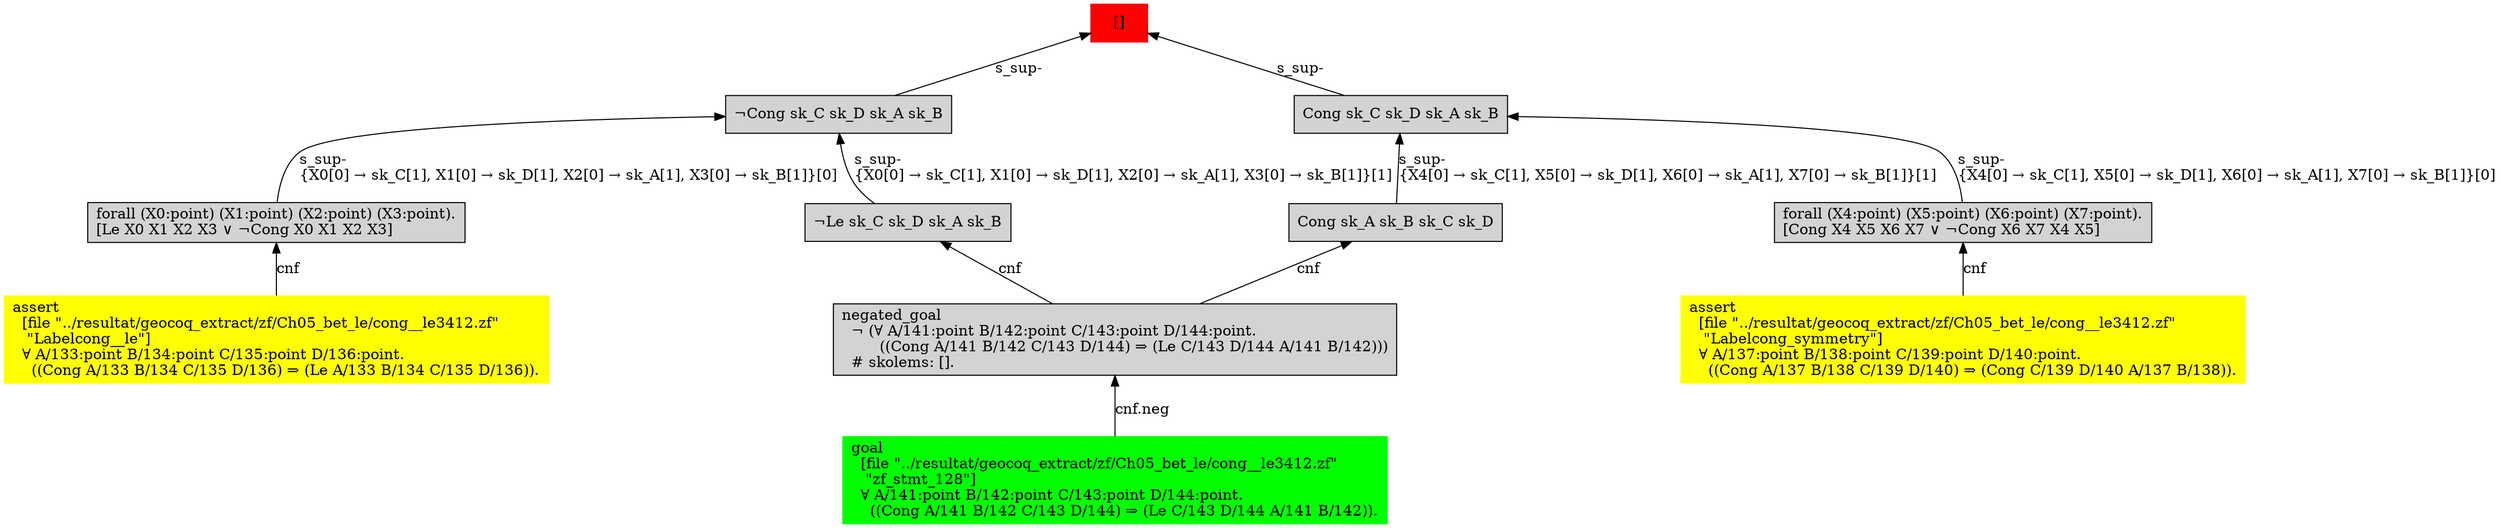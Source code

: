 digraph "unsat_graph" {
  vertex_0 [color=red, label="[]", shape=box, style=filled];
  vertex_0 -> vertex_1 [label="s_sup-\l", dir="back"];
  vertex_1 [shape=box, label="¬Cong sk_C sk_D sk_A sk_B\l", style=filled];
  vertex_1 -> vertex_2 [label="s_sup-\l\{X0[0] → sk_C[1], X1[0] → sk_D[1], X2[0] → sk_A[1], X3[0] → sk_B[1]\}[1]\l", dir="back"];
  vertex_2 [shape=box, label="¬Le sk_C sk_D sk_A sk_B\l", style=filled];
  vertex_2 -> vertex_3 [label="cnf", dir="back"];
  vertex_3 [shape=box, label="negated_goal\l  ¬ (∀ A/141:point B/142:point C/143:point D/144:point.\l        ((Cong A/141 B/142 C/143 D/144) ⇒ (Le C/143 D/144 A/141 B/142)))\l  # skolems: [].\l", style=filled];
  vertex_3 -> vertex_4 [label="cnf.neg", dir="back"];
  vertex_4 [color=green, shape=box, label="goal\l  [file \"../resultat/geocoq_extract/zf/Ch05_bet_le/cong__le3412.zf\" \l   \"zf_stmt_128\"]\l  ∀ A/141:point B/142:point C/143:point D/144:point.\l    ((Cong A/141 B/142 C/143 D/144) ⇒ (Le C/143 D/144 A/141 B/142)).\l", style=filled];
  vertex_1 -> vertex_5 [label="s_sup-\l\{X0[0] → sk_C[1], X1[0] → sk_D[1], X2[0] → sk_A[1], X3[0] → sk_B[1]\}[0]\l", dir="back"];
  vertex_5 [shape=box, label="forall (X0:point) (X1:point) (X2:point) (X3:point).\l[Le X0 X1 X2 X3 ∨ ¬Cong X0 X1 X2 X3]\l", style=filled];
  vertex_5 -> vertex_6 [label="cnf", dir="back"];
  vertex_6 [color=yellow, shape=box, label="assert\l  [file \"../resultat/geocoq_extract/zf/Ch05_bet_le/cong__le3412.zf\" \l   \"Labelcong__le\"]\l  ∀ A/133:point B/134:point C/135:point D/136:point.\l    ((Cong A/133 B/134 C/135 D/136) ⇒ (Le A/133 B/134 C/135 D/136)).\l", style=filled];
  vertex_0 -> vertex_7 [label="s_sup-\l", dir="back"];
  vertex_7 [shape=box, label="Cong sk_C sk_D sk_A sk_B\l", style=filled];
  vertex_7 -> vertex_8 [label="s_sup-\l\{X4[0] → sk_C[1], X5[0] → sk_D[1], X6[0] → sk_A[1], X7[0] → sk_B[1]\}[0]\l", dir="back"];
  vertex_8 [shape=box, label="forall (X4:point) (X5:point) (X6:point) (X7:point).\l[Cong X4 X5 X6 X7 ∨ ¬Cong X6 X7 X4 X5]\l", style=filled];
  vertex_8 -> vertex_9 [label="cnf", dir="back"];
  vertex_9 [color=yellow, shape=box, label="assert\l  [file \"../resultat/geocoq_extract/zf/Ch05_bet_le/cong__le3412.zf\" \l   \"Labelcong_symmetry\"]\l  ∀ A/137:point B/138:point C/139:point D/140:point.\l    ((Cong A/137 B/138 C/139 D/140) ⇒ (Cong C/139 D/140 A/137 B/138)).\l", style=filled];
  vertex_7 -> vertex_10 [label="s_sup-\l\{X4[0] → sk_C[1], X5[0] → sk_D[1], X6[0] → sk_A[1], X7[0] → sk_B[1]\}[1]\l", dir="back"];
  vertex_10 [shape=box, label="Cong sk_A sk_B sk_C sk_D\l", style=filled];
  vertex_10 -> vertex_3 [label="cnf", dir="back"];
  }


